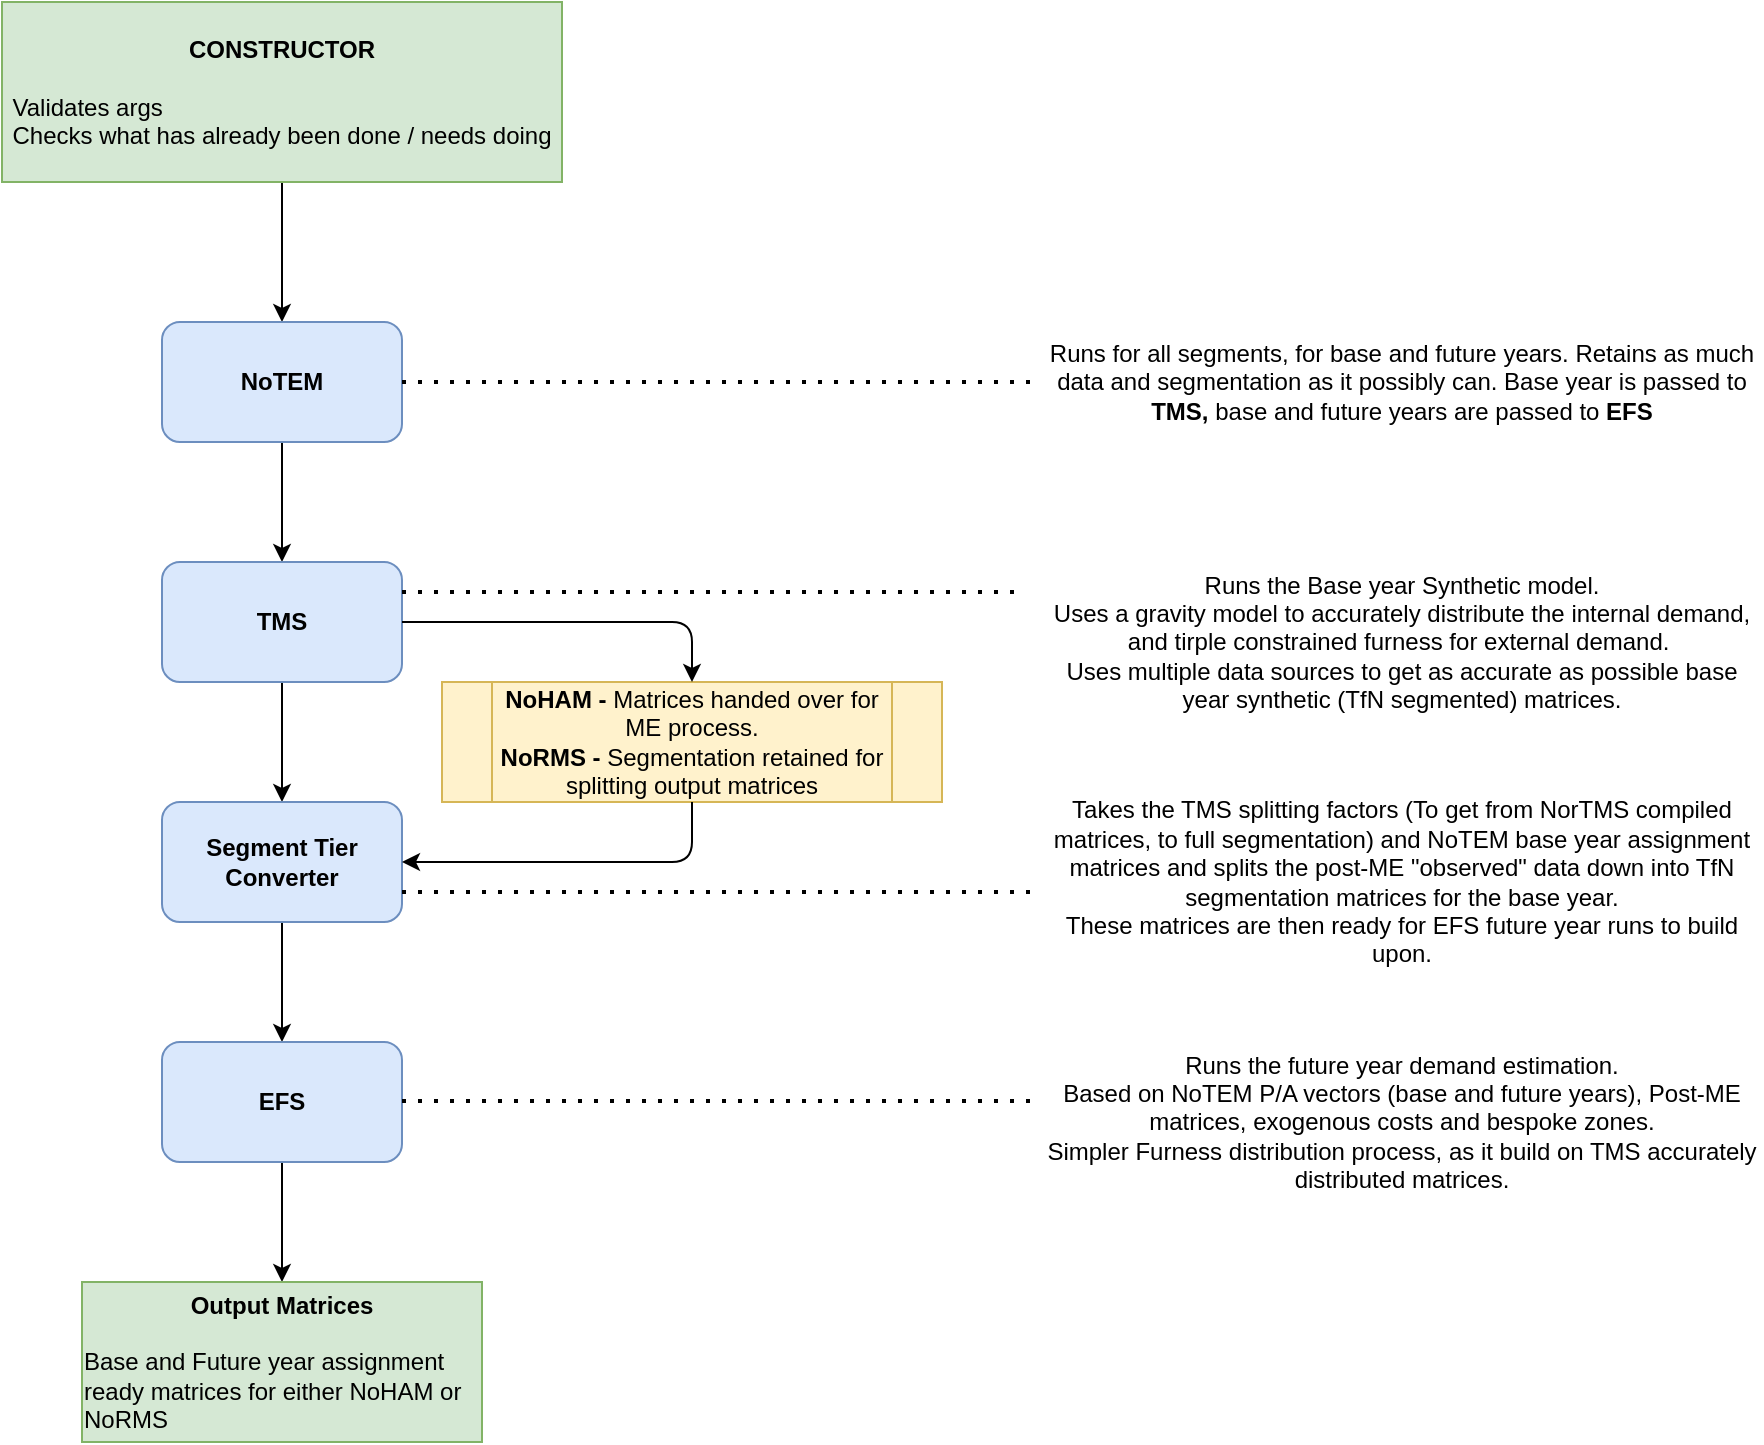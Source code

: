 <mxfile version="14.4.3" type="device" pages="2"><diagram id="a-NsanZmoLPK6SHMhP4T" name="Overview"><mxGraphModel dx="1086" dy="806" grid="1" gridSize="10" guides="1" tooltips="1" connect="1" arrows="1" fold="1" page="1" pageScale="1" pageWidth="827" pageHeight="1169" math="0" shadow="0"><root><mxCell id="0"/><mxCell id="1" parent="0"/><mxCell id="7GCOEvbRl5NTu3BBUbdU-10" value="" style="edgeStyle=orthogonalEdgeStyle;rounded=0;orthogonalLoop=1;jettySize=auto;html=1;" parent="1" source="7GCOEvbRl5NTu3BBUbdU-1" target="7GCOEvbRl5NTu3BBUbdU-2" edge="1"><mxGeometry relative="1" as="geometry"/></mxCell><mxCell id="7GCOEvbRl5NTu3BBUbdU-1" value="&lt;b&gt;CONSTRUCTOR&lt;br&gt;&lt;/b&gt;&lt;br&gt;&lt;div style=&quot;text-align: left&quot;&gt;&lt;span&gt;Validates args&lt;/span&gt;&lt;/div&gt;&lt;div style=&quot;text-align: left&quot;&gt;&lt;span&gt;Checks what has already been done / needs doing&lt;/span&gt;&lt;/div&gt;" style="rounded=0;whiteSpace=wrap;html=1;fillColor=#d5e8d4;strokeColor=#82b366;" parent="1" vertex="1"><mxGeometry x="80" y="80" width="280" height="90" as="geometry"/></mxCell><mxCell id="7GCOEvbRl5NTu3BBUbdU-11" value="" style="edgeStyle=orthogonalEdgeStyle;rounded=0;orthogonalLoop=1;jettySize=auto;html=1;" parent="1" source="7GCOEvbRl5NTu3BBUbdU-2" target="7GCOEvbRl5NTu3BBUbdU-3" edge="1"><mxGeometry relative="1" as="geometry"/></mxCell><mxCell id="7GCOEvbRl5NTu3BBUbdU-2" value="&lt;b&gt;NoTEM&lt;/b&gt;" style="rounded=1;whiteSpace=wrap;html=1;fillColor=#dae8fc;strokeColor=#6c8ebf;" parent="1" vertex="1"><mxGeometry x="160" y="240" width="120" height="60" as="geometry"/></mxCell><mxCell id="7GCOEvbRl5NTu3BBUbdU-12" value="" style="edgeStyle=orthogonalEdgeStyle;rounded=0;orthogonalLoop=1;jettySize=auto;html=1;" parent="1" source="7GCOEvbRl5NTu3BBUbdU-3" target="7GCOEvbRl5NTu3BBUbdU-4" edge="1"><mxGeometry relative="1" as="geometry"/></mxCell><mxCell id="7GCOEvbRl5NTu3BBUbdU-3" value="&lt;b&gt;TMS&lt;/b&gt;" style="rounded=1;whiteSpace=wrap;html=1;fillColor=#dae8fc;strokeColor=#6c8ebf;" parent="1" vertex="1"><mxGeometry x="160" y="360" width="120" height="60" as="geometry"/></mxCell><mxCell id="7GCOEvbRl5NTu3BBUbdU-13" value="" style="edgeStyle=orthogonalEdgeStyle;rounded=0;orthogonalLoop=1;jettySize=auto;html=1;" parent="1" source="7GCOEvbRl5NTu3BBUbdU-4" target="7GCOEvbRl5NTu3BBUbdU-5" edge="1"><mxGeometry relative="1" as="geometry"/></mxCell><mxCell id="7GCOEvbRl5NTu3BBUbdU-4" value="&lt;b&gt;Segment Tier Converter&lt;/b&gt;" style="rounded=1;whiteSpace=wrap;html=1;fillColor=#dae8fc;strokeColor=#6c8ebf;" parent="1" vertex="1"><mxGeometry x="160" y="480" width="120" height="60" as="geometry"/></mxCell><mxCell id="7GCOEvbRl5NTu3BBUbdU-14" value="" style="edgeStyle=orthogonalEdgeStyle;rounded=0;orthogonalLoop=1;jettySize=auto;html=1;" parent="1" source="7GCOEvbRl5NTu3BBUbdU-5" edge="1"><mxGeometry relative="1" as="geometry"><mxPoint x="220" y="720" as="targetPoint"/></mxGeometry></mxCell><mxCell id="7GCOEvbRl5NTu3BBUbdU-5" value="&lt;b&gt;EFS&lt;/b&gt;" style="rounded=1;whiteSpace=wrap;html=1;fillColor=#dae8fc;strokeColor=#6c8ebf;" parent="1" vertex="1"><mxGeometry x="160" y="600" width="120" height="60" as="geometry"/></mxCell><mxCell id="7GCOEvbRl5NTu3BBUbdU-7" value="" style="endArrow=none;dashed=1;html=1;dashPattern=1 3;strokeWidth=2;exitX=1;exitY=0.5;exitDx=0;exitDy=0;entryX=0;entryY=0.5;entryDx=0;entryDy=0;" parent="1" source="7GCOEvbRl5NTu3BBUbdU-2" target="7GCOEvbRl5NTu3BBUbdU-9" edge="1"><mxGeometry width="50" height="50" relative="1" as="geometry"><mxPoint x="590" y="460" as="sourcePoint"/><mxPoint x="400" y="270" as="targetPoint"/></mxGeometry></mxCell><mxCell id="7GCOEvbRl5NTu3BBUbdU-9" value="Runs for all segments, for base and future years. Retains as much data and segmentation as it possibly can. Base year is passed to &lt;b&gt;TMS, &lt;/b&gt;base and future years are passed to&lt;b&gt; EFS&lt;/b&gt;" style="text;html=1;strokeColor=none;fillColor=none;align=center;verticalAlign=middle;whiteSpace=wrap;rounded=0;" parent="1" vertex="1"><mxGeometry x="600" y="230" width="360" height="80" as="geometry"/></mxCell><mxCell id="7GCOEvbRl5NTu3BBUbdU-15" value="&lt;b&gt;Output Matrices&lt;/b&gt;&lt;br&gt;&lt;br&gt;&lt;div style=&quot;text-align: left&quot;&gt;Base and Future year assignment ready matrices for either NoHAM or NoRMS&lt;/div&gt;" style="rounded=0;whiteSpace=wrap;html=1;fillColor=#d5e8d4;strokeColor=#82b366;" parent="1" vertex="1"><mxGeometry x="120" y="720" width="200" height="80" as="geometry"/></mxCell><mxCell id="7GCOEvbRl5NTu3BBUbdU-17" value="&lt;b&gt;NoHAM - &lt;/b&gt;Matrices handed over for ME process.&lt;br&gt;&lt;b&gt;NoRMS - &lt;/b&gt;Segmentation retained for splitting output matrices" style="shape=process;whiteSpace=wrap;html=1;backgroundOutline=1;fillColor=#fff2cc;strokeColor=#d6b656;" parent="1" vertex="1"><mxGeometry x="300" y="420" width="250" height="60" as="geometry"/></mxCell><mxCell id="7GCOEvbRl5NTu3BBUbdU-18" value="" style="endArrow=classic;html=1;exitX=1;exitY=0.5;exitDx=0;exitDy=0;entryX=0.5;entryY=0;entryDx=0;entryDy=0;" parent="1" source="7GCOEvbRl5NTu3BBUbdU-3" target="7GCOEvbRl5NTu3BBUbdU-17" edge="1"><mxGeometry width="50" height="50" relative="1" as="geometry"><mxPoint x="590" y="510" as="sourcePoint"/><mxPoint x="640" y="460" as="targetPoint"/><Array as="points"><mxPoint x="425" y="390"/></Array></mxGeometry></mxCell><mxCell id="7GCOEvbRl5NTu3BBUbdU-19" value="" style="endArrow=classic;html=1;exitX=0.5;exitY=1;exitDx=0;exitDy=0;entryX=1;entryY=0.5;entryDx=0;entryDy=0;" parent="1" source="7GCOEvbRl5NTu3BBUbdU-17" target="7GCOEvbRl5NTu3BBUbdU-4" edge="1"><mxGeometry width="50" height="50" relative="1" as="geometry"><mxPoint x="290" y="400" as="sourcePoint"/><mxPoint x="435" y="430" as="targetPoint"/><Array as="points"><mxPoint x="425" y="510"/></Array></mxGeometry></mxCell><mxCell id="7GCOEvbRl5NTu3BBUbdU-20" value="" style="endArrow=none;dashed=1;html=1;dashPattern=1 3;strokeWidth=2;exitX=1;exitY=0.25;exitDx=0;exitDy=0;" parent="1" source="7GCOEvbRl5NTu3BBUbdU-3" edge="1"><mxGeometry width="50" height="50" relative="1" as="geometry"><mxPoint x="290" y="280" as="sourcePoint"/><mxPoint x="590" y="375" as="targetPoint"/></mxGeometry></mxCell><mxCell id="7GCOEvbRl5NTu3BBUbdU-21" value="Runs the Base year Synthetic model.&lt;br&gt;Uses a gravity model to accurately distribute the internal demand, and tirple constrained furness for external demand.&amp;nbsp;&lt;br&gt;Uses multiple data sources to get as accurate as possible base year synthetic (TfN segmented) matrices." style="text;html=1;strokeColor=none;fillColor=none;align=center;verticalAlign=middle;whiteSpace=wrap;rounded=0;" parent="1" vertex="1"><mxGeometry x="600" y="360" width="360" height="80" as="geometry"/></mxCell><mxCell id="7GCOEvbRl5NTu3BBUbdU-22" value="" style="endArrow=none;dashed=1;html=1;dashPattern=1 3;strokeWidth=2;exitX=1;exitY=0.75;exitDx=0;exitDy=0;" parent="1" source="7GCOEvbRl5NTu3BBUbdU-4" edge="1"><mxGeometry width="50" height="50" relative="1" as="geometry"><mxPoint x="300" y="530" as="sourcePoint"/><mxPoint x="600" y="525" as="targetPoint"/></mxGeometry></mxCell><mxCell id="7GCOEvbRl5NTu3BBUbdU-23" value="Takes the TMS splitting factors (To get from NorTMS compiled matrices, to full segmentation) and NoTEM base year assignment matrices and splits the post-ME &quot;observed&quot; data down into TfN segmentation matrices for the base year.&lt;br&gt;These matrices are then ready for EFS future year runs to build upon." style="text;html=1;strokeColor=none;fillColor=none;align=center;verticalAlign=middle;whiteSpace=wrap;rounded=0;" parent="1" vertex="1"><mxGeometry x="600" y="480" width="360" height="80" as="geometry"/></mxCell><mxCell id="7GCOEvbRl5NTu3BBUbdU-24" value="" style="endArrow=none;dashed=1;html=1;dashPattern=1 3;strokeWidth=2;exitX=1;exitY=0.75;exitDx=0;exitDy=0;" parent="1" edge="1"><mxGeometry width="50" height="50" relative="1" as="geometry"><mxPoint x="280" y="629.5" as="sourcePoint"/><mxPoint x="600" y="629.5" as="targetPoint"/></mxGeometry></mxCell><mxCell id="7GCOEvbRl5NTu3BBUbdU-25" value="Runs the future year demand estimation.&lt;br&gt;Based on NoTEM P/A vectors (base and future years), Post-ME matrices, exogenous costs and bespoke zones.&lt;br&gt;Simpler Furness distribution process, as it build on TMS accurately distributed matrices." style="text;html=1;strokeColor=none;fillColor=none;align=center;verticalAlign=middle;whiteSpace=wrap;rounded=0;" parent="1" vertex="1"><mxGeometry x="600" y="600" width="360" height="80" as="geometry"/></mxCell></root></mxGraphModel></diagram><diagram id="lGIonisHocn7U0YI76CX" name="Init Args"><mxGraphModel dx="1278" dy="948" grid="1" gridSize="10" guides="1" tooltips="1" connect="1" arrows="1" fold="1" page="1" pageScale="1" pageWidth="827" pageHeight="1169" math="0" shadow="0"><root><mxCell id="TTSB9HWXo-I9CuUOhcs3-0"/><mxCell id="TTSB9HWXo-I9CuUOhcs3-1" parent="TTSB9HWXo-I9CuUOhcs3-0"/><mxCell id="85OgM9pb4pEA6YXEDWJv-7" value="base_year" style="text;strokeColor=#666666;fillColor=#f5f5f5;align=left;verticalAlign=top;spacingLeft=4;spacingRight=4;overflow=hidden;rotatable=0;points=[[0,0.5],[1,0.5]];portConstraint=eastwest;fontColor=#333333;" parent="TTSB9HWXo-I9CuUOhcs3-1" vertex="1"><mxGeometry x="560" y="40" width="210" height="26" as="geometry"/></mxCell><mxCell id="85OgM9pb4pEA6YXEDWJv-12" value="base_year" style="text;strokeColor=#666666;fillColor=#f5f5f5;align=left;verticalAlign=top;spacingLeft=4;spacingRight=4;overflow=hidden;rotatable=0;points=[[0,0.5],[1,0.5]];portConstraint=eastwest;fontColor=#333333;" parent="TTSB9HWXo-I9CuUOhcs3-1" vertex="1"><mxGeometry x="570" y="50" width="210" height="26" as="geometry"/></mxCell><mxCell id="85OgM9pb4pEA6YXEDWJv-13" value="base_year" style="text;strokeColor=#666666;fillColor=#f5f5f5;align=left;verticalAlign=top;spacingLeft=4;spacingRight=4;overflow=hidden;rotatable=0;points=[[0,0.5],[1,0.5]];portConstraint=eastwest;fontColor=#333333;" parent="TTSB9HWXo-I9CuUOhcs3-1" vertex="1"><mxGeometry x="580" y="60" width="210" height="26" as="geometry"/></mxCell><mxCell id="85OgM9pb4pEA6YXEDWJv-16" value="Should be optional. Either set them all. or set None!" style="rounded=0;whiteSpace=wrap;html=1;fillColor=#f8cecc;strokeColor=#b85450;" parent="TTSB9HWXo-I9CuUOhcs3-1" vertex="1"><mxGeometry x="40" y="200" width="120" height="60" as="geometry"/></mxCell><mxCell id="85OgM9pb4pEA6YXEDWJv-17" value="" style="endArrow=classic;html=1;exitX=1;exitY=0.5;exitDx=0;exitDy=0;entryX=0;entryY=0.5;entryDx=0;entryDy=0;" parent="TTSB9HWXo-I9CuUOhcs3-1" source="85OgM9pb4pEA6YXEDWJv-16" target="85OgM9pb4pEA6YXEDWJv-4" edge="1"><mxGeometry width="50" height="50" relative="1" as="geometry"><mxPoint x="390" y="240" as="sourcePoint"/><mxPoint x="190" y="210" as="targetPoint"/></mxGeometry></mxCell><mxCell id="85OgM9pb4pEA6YXEDWJv-18" value="" style="endArrow=classic;html=1;exitX=1;exitY=0.5;exitDx=0;exitDy=0;entryX=0;entryY=0.5;entryDx=0;entryDy=0;" parent="TTSB9HWXo-I9CuUOhcs3-1" source="85OgM9pb4pEA6YXEDWJv-16" target="85OgM9pb4pEA6YXEDWJv-2" edge="1"><mxGeometry width="50" height="50" relative="1" as="geometry"><mxPoint x="170" y="240" as="sourcePoint"/><mxPoint x="190" y="280" as="targetPoint"/></mxGeometry></mxCell><mxCell id="85OgM9pb4pEA6YXEDWJv-19" value="Although we pick a model name here, NoTEM always runs for all models. This is for TMS/EFS" style="rounded=0;whiteSpace=wrap;html=1;fillColor=#f8cecc;strokeColor=#b85450;" parent="TTSB9HWXo-I9CuUOhcs3-1" vertex="1"><mxGeometry x="40" y="80" width="120" height="90" as="geometry"/></mxCell><mxCell id="85OgM9pb4pEA6YXEDWJv-20" value="" style="endArrow=classic;html=1;exitX=1;exitY=0.5;exitDx=0;exitDy=0;entryX=0;entryY=0.5;entryDx=0;entryDy=0;" parent="TTSB9HWXo-I9CuUOhcs3-1" source="85OgM9pb4pEA6YXEDWJv-19" target="85OgM9pb4pEA6YXEDWJv-8" edge="1"><mxGeometry width="50" height="50" relative="1" as="geometry"><mxPoint x="390" y="210" as="sourcePoint"/><mxPoint x="440" y="160" as="targetPoint"/></mxGeometry></mxCell><mxCell id="DFKhSslaFzf5WrbyNpEv-11" value="NorMITs Demand" style="swimlane;fontStyle=1;align=center;verticalAlign=top;childLayout=stackLayout;horizontal=1;startSize=26;horizontalStack=0;resizeParent=1;resizeParentMax=0;resizeLast=0;collapsible=1;marginBottom=0;fillColor=#e1d5e7;strokeColor=#9673a6;" parent="TTSB9HWXo-I9CuUOhcs3-1" vertex="1"><mxGeometry x="240" y="80" width="200" height="372" as="geometry"/></mxCell><mxCell id="DFKhSslaFzf5WrbyNpEv-12" value="Init Args" style="text;strokeColor=#d79b00;fillColor=#ffe6cc;align=left;verticalAlign=top;spacingLeft=4;spacingRight=4;overflow=hidden;rotatable=0;points=[[0,0.5],[1,0.5]];portConstraint=eastwest;fontStyle=1" parent="DFKhSslaFzf5WrbyNpEv-11" vertex="1"><mxGeometry y="26" width="200" height="26" as="geometry"/></mxCell><mxCell id="85OgM9pb4pEA6YXEDWJv-11" value="iteration" style="text;strokeColor=#666666;fillColor=#f5f5f5;align=left;verticalAlign=top;spacingLeft=4;spacingRight=4;overflow=hidden;rotatable=0;points=[[0,0.5],[1,0.5]];portConstraint=eastwest;fontColor=#333333;" parent="DFKhSslaFzf5WrbyNpEv-11" vertex="1"><mxGeometry y="52" width="200" height="26" as="geometry"/></mxCell><mxCell id="85OgM9pb4pEA6YXEDWJv-10" value="scenario_name" style="text;strokeColor=#6c8ebf;fillColor=#dae8fc;align=left;verticalAlign=top;spacingLeft=4;spacingRight=4;overflow=hidden;rotatable=0;points=[[0,0.5],[1,0.5]];portConstraint=eastwest;" parent="DFKhSslaFzf5WrbyNpEv-11" vertex="1"><mxGeometry y="78" width="200" height="26" as="geometry"/></mxCell><mxCell id="85OgM9pb4pEA6YXEDWJv-8" value="model_name" style="text;strokeColor=#666666;fillColor=#f5f5f5;align=left;verticalAlign=top;spacingLeft=4;spacingRight=4;overflow=hidden;rotatable=0;points=[[0,0.5],[1,0.5]];portConstraint=eastwest;fontColor=#333333;" parent="DFKhSslaFzf5WrbyNpEv-11" vertex="1"><mxGeometry y="104" width="200" height="26" as="geometry"/></mxCell><mxCell id="85OgM9pb4pEA6YXEDWJv-3" value="base_year" style="text;strokeColor=#6c8ebf;fillColor=#dae8fc;align=left;verticalAlign=top;spacingLeft=4;spacingRight=4;overflow=hidden;rotatable=0;points=[[0,0.5],[1,0.5]];portConstraint=eastwest;" parent="DFKhSslaFzf5WrbyNpEv-11" vertex="1"><mxGeometry y="130" width="200" height="26" as="geometry"/></mxCell><mxCell id="85OgM9pb4pEA6YXEDWJv-4" value="future_year" style="text;strokeColor=#666666;fillColor=#f5f5f5;align=left;verticalAlign=top;spacingLeft=4;spacingRight=4;overflow=hidden;rotatable=0;points=[[0,0.5],[1,0.5]];portConstraint=eastwest;fontColor=#333333;" parent="DFKhSslaFzf5WrbyNpEv-11" vertex="1"><mxGeometry y="156" width="200" height="26" as="geometry"/></mxCell><mxCell id="85OgM9pb4pEA6YXEDWJv-1" value="base_year_land_use_iter" style="text;strokeColor=#6c8ebf;fillColor=#dae8fc;align=left;verticalAlign=top;spacingLeft=4;spacingRight=4;overflow=hidden;rotatable=0;points=[[0,0.5],[1,0.5]];portConstraint=eastwest;" parent="DFKhSslaFzf5WrbyNpEv-11" vertex="1"><mxGeometry y="182" width="200" height="26" as="geometry"/></mxCell><mxCell id="85OgM9pb4pEA6YXEDWJv-2" value="future_year_land_use_iter" style="text;strokeColor=#666666;fillColor=#f5f5f5;align=left;verticalAlign=top;spacingLeft=4;spacingRight=4;overflow=hidden;rotatable=0;points=[[0,0.5],[1,0.5]];portConstraint=eastwest;fontColor=#333333;" parent="DFKhSslaFzf5WrbyNpEv-11" vertex="1"><mxGeometry y="208" width="200" height="26" as="geometry"/></mxCell><mxCell id="85OgM9pb4pEA6YXEDWJv-9" value="land_use_home" style="text;strokeColor=#6c8ebf;fillColor=#dae8fc;align=left;verticalAlign=top;spacingLeft=4;spacingRight=4;overflow=hidden;rotatable=0;points=[[0,0.5],[1,0.5]];portConstraint=eastwest;" parent="DFKhSslaFzf5WrbyNpEv-11" vertex="1"><mxGeometry y="234" width="200" height="26" as="geometry"/></mxCell><mxCell id="85OgM9pb4pEA6YXEDWJv-5" value="import_home" style="text;strokeColor=#666666;fillColor=#f5f5f5;align=left;verticalAlign=top;spacingLeft=4;spacingRight=4;overflow=hidden;rotatable=0;points=[[0,0.5],[1,0.5]];portConstraint=eastwest;fontColor=#333333;" parent="DFKhSslaFzf5WrbyNpEv-11" vertex="1"><mxGeometry y="260" width="200" height="26" as="geometry"/></mxCell><mxCell id="85OgM9pb4pEA6YXEDWJv-6" value="export_home" style="text;strokeColor=#6c8ebf;fillColor=#dae8fc;align=left;verticalAlign=top;spacingLeft=4;spacingRight=4;overflow=hidden;rotatable=0;points=[[0,0.5],[1,0.5]];portConstraint=eastwest;" parent="DFKhSslaFzf5WrbyNpEv-11" vertex="1"><mxGeometry y="286" width="200" height="26" as="geometry"/></mxCell><mxCell id="DFKhSslaFzf5WrbyNpEv-13" value="" style="line;strokeWidth=1;fillColor=none;align=left;verticalAlign=middle;spacingTop=-1;spacingLeft=3;spacingRight=3;rotatable=0;labelPosition=right;points=[];portConstraint=eastwest;" parent="DFKhSslaFzf5WrbyNpEv-11" vertex="1"><mxGeometry y="312" width="200" height="8" as="geometry"/></mxCell><mxCell id="DFKhSslaFzf5WrbyNpEv-14" value="Object Calculated Attributes" style="text;strokeColor=#d79b00;fillColor=#ffe6cc;align=left;verticalAlign=top;spacingLeft=4;spacingRight=4;overflow=hidden;rotatable=0;points=[[0,0.5],[1,0.5]];portConstraint=eastwest;fontStyle=1" parent="DFKhSslaFzf5WrbyNpEv-11" vertex="1"><mxGeometry y="320" width="200" height="26" as="geometry"/></mxCell><mxCell id="85OgM9pb4pEA6YXEDWJv-15" value="Output Locations" style="text;strokeColor=#666666;fillColor=#f5f5f5;align=left;verticalAlign=top;spacingLeft=4;spacingRight=4;overflow=hidden;rotatable=0;points=[[0,0.5],[1,0.5]];portConstraint=eastwest;fontColor=#333333;" parent="DFKhSslaFzf5WrbyNpEv-11" vertex="1"><mxGeometry y="346" width="200" height="26" as="geometry"/></mxCell><mxCell id="DFKhSslaFzf5WrbyNpEv-15" value="NoTEM" style="swimlane;fontStyle=1;align=center;verticalAlign=top;childLayout=stackLayout;horizontal=1;startSize=26;horizontalStack=0;resizeParent=1;resizeParentMax=0;resizeLast=0;collapsible=1;marginBottom=0;fillColor=#e1d5e7;strokeColor=#9673a6;" parent="TTSB9HWXo-I9CuUOhcs3-1" vertex="1"><mxGeometry x="520" y="200" width="200" height="424" as="geometry"/></mxCell><mxCell id="DFKhSslaFzf5WrbyNpEv-16" value="Init Args" style="text;strokeColor=#d79b00;fillColor=#ffe6cc;align=left;verticalAlign=top;spacingLeft=4;spacingRight=4;overflow=hidden;rotatable=0;points=[[0,0.5],[1,0.5]];portConstraint=eastwest;fontStyle=1" parent="DFKhSslaFzf5WrbyNpEv-15" vertex="1"><mxGeometry y="26" width="200" height="26" as="geometry"/></mxCell><mxCell id="DFKhSslaFzf5WrbyNpEv-17" value="iteration" style="text;strokeColor=#666666;fillColor=#f5f5f5;align=left;verticalAlign=top;spacingLeft=4;spacingRight=4;overflow=hidden;rotatable=0;points=[[0,0.5],[1,0.5]];portConstraint=eastwest;fontColor=#333333;" parent="DFKhSslaFzf5WrbyNpEv-15" vertex="1"><mxGeometry y="52" width="200" height="26" as="geometry"/></mxCell><mxCell id="DFKhSslaFzf5WrbyNpEv-18" value="scenario_name" style="text;strokeColor=#6c8ebf;fillColor=#dae8fc;align=left;verticalAlign=top;spacingLeft=4;spacingRight=4;overflow=hidden;rotatable=0;points=[[0,0.5],[1,0.5]];portConstraint=eastwest;" parent="DFKhSslaFzf5WrbyNpEv-15" vertex="1"><mxGeometry y="78" width="200" height="26" as="geometry"/></mxCell><mxCell id="DFKhSslaFzf5WrbyNpEv-20" value="base_year" style="text;strokeColor=#666666;fillColor=#f5f5f5;align=left;verticalAlign=top;spacingLeft=4;spacingRight=4;overflow=hidden;rotatable=0;points=[[0,0.5],[1,0.5]];portConstraint=eastwest;fontColor=#333333;" parent="DFKhSslaFzf5WrbyNpEv-15" vertex="1"><mxGeometry y="104" width="200" height="26" as="geometry"/></mxCell><mxCell id="DFKhSslaFzf5WrbyNpEv-21" value="future_year" style="text;strokeColor=#6c8ebf;fillColor=#dae8fc;align=left;verticalAlign=top;spacingLeft=4;spacingRight=4;overflow=hidden;rotatable=0;points=[[0,0.5],[1,0.5]];portConstraint=eastwest;" parent="DFKhSslaFzf5WrbyNpEv-15" vertex="1"><mxGeometry y="130" width="200" height="26" as="geometry"/></mxCell><mxCell id="DFKhSslaFzf5WrbyNpEv-22" value="base_year_land_use_iter" style="text;strokeColor=#666666;fillColor=#f5f5f5;align=left;verticalAlign=top;spacingLeft=4;spacingRight=4;overflow=hidden;rotatable=0;points=[[0,0.5],[1,0.5]];portConstraint=eastwest;fontColor=#333333;" parent="DFKhSslaFzf5WrbyNpEv-15" vertex="1"><mxGeometry y="156" width="200" height="26" as="geometry"/></mxCell><mxCell id="DFKhSslaFzf5WrbyNpEv-23" value="future_year_land_use_iter" style="text;strokeColor=#6c8ebf;fillColor=#dae8fc;align=left;verticalAlign=top;spacingLeft=4;spacingRight=4;overflow=hidden;rotatable=0;points=[[0,0.5],[1,0.5]];portConstraint=eastwest;" parent="DFKhSslaFzf5WrbyNpEv-15" vertex="1"><mxGeometry y="182" width="200" height="26" as="geometry"/></mxCell><mxCell id="DFKhSslaFzf5WrbyNpEv-24" value="land_use_home" style="text;strokeColor=#666666;fillColor=#f5f5f5;align=left;verticalAlign=top;spacingLeft=4;spacingRight=4;overflow=hidden;rotatable=0;points=[[0,0.5],[1,0.5]];portConstraint=eastwest;fontColor=#333333;" parent="DFKhSslaFzf5WrbyNpEv-15" vertex="1"><mxGeometry y="208" width="200" height="26" as="geometry"/></mxCell><mxCell id="DFKhSslaFzf5WrbyNpEv-25" value="import_home" style="text;strokeColor=#6c8ebf;fillColor=#dae8fc;align=left;verticalAlign=top;spacingLeft=4;spacingRight=4;overflow=hidden;rotatable=0;points=[[0,0.5],[1,0.5]];portConstraint=eastwest;" parent="DFKhSslaFzf5WrbyNpEv-15" vertex="1"><mxGeometry y="234" width="200" height="26" as="geometry"/></mxCell><mxCell id="DFKhSslaFzf5WrbyNpEv-26" value="export_home" style="text;strokeColor=#666666;fillColor=#f5f5f5;align=left;verticalAlign=top;spacingLeft=4;spacingRight=4;overflow=hidden;rotatable=0;points=[[0,0.5],[1,0.5]];portConstraint=eastwest;fontColor=#333333;" parent="DFKhSslaFzf5WrbyNpEv-15" vertex="1"><mxGeometry y="260" width="200" height="26" as="geometry"/></mxCell><mxCell id="DFKhSslaFzf5WrbyNpEv-27" value="" style="line;strokeWidth=1;fillColor=none;align=left;verticalAlign=middle;spacingTop=-1;spacingLeft=3;spacingRight=3;rotatable=0;labelPosition=right;points=[];portConstraint=eastwest;" parent="DFKhSslaFzf5WrbyNpEv-15" vertex="1"><mxGeometry y="286" width="200" height="8" as="geometry"/></mxCell><mxCell id="DFKhSslaFzf5WrbyNpEv-28" value="Object Calculated Attributes" style="text;strokeColor=#d79b00;fillColor=#ffe6cc;align=left;verticalAlign=top;spacingLeft=4;spacingRight=4;overflow=hidden;rotatable=0;points=[[0,0.5],[1,0.5]];portConstraint=eastwest;fontStyle=1" parent="DFKhSslaFzf5WrbyNpEv-15" vertex="1"><mxGeometry y="294" width="200" height="26" as="geometry"/></mxCell><mxCell id="DFKhSslaFzf5WrbyNpEv-29" value="base_year_productions" style="text;strokeColor=#666666;fillColor=#f5f5f5;align=left;verticalAlign=top;spacingLeft=4;spacingRight=4;overflow=hidden;rotatable=0;points=[[0,0.5],[1,0.5]];portConstraint=eastwest;fontColor=#333333;" parent="DFKhSslaFzf5WrbyNpEv-15" vertex="1"><mxGeometry y="320" width="200" height="26" as="geometry"/></mxCell><mxCell id="85OgM9pb4pEA6YXEDWJv-14" value="base_year_attractions" style="text;strokeColor=#666666;fillColor=#f5f5f5;align=left;verticalAlign=top;spacingLeft=4;spacingRight=4;overflow=hidden;rotatable=0;points=[[0,0.5],[1,0.5]];portConstraint=eastwest;fontColor=#333333;" parent="DFKhSslaFzf5WrbyNpEv-15" vertex="1"><mxGeometry y="346" width="200" height="26" as="geometry"/></mxCell><mxCell id="DFKhSslaFzf5WrbyNpEv-30" value="future_year_productions" style="text;strokeColor=#666666;fillColor=#f5f5f5;align=left;verticalAlign=top;spacingLeft=4;spacingRight=4;overflow=hidden;rotatable=0;points=[[0,0.5],[1,0.5]];portConstraint=eastwest;fontColor=#333333;" parent="DFKhSslaFzf5WrbyNpEv-15" vertex="1"><mxGeometry y="372" width="200" height="26" as="geometry"/></mxCell><mxCell id="DFKhSslaFzf5WrbyNpEv-31" value="future_year_attractions" style="text;strokeColor=#666666;fillColor=#f5f5f5;align=left;verticalAlign=top;spacingLeft=4;spacingRight=4;overflow=hidden;rotatable=0;points=[[0,0.5],[1,0.5]];portConstraint=eastwest;fontColor=#333333;" parent="DFKhSslaFzf5WrbyNpEv-15" vertex="1"><mxGeometry y="398" width="200" height="26" as="geometry"/></mxCell><mxCell id="DFKhSslaFzf5WrbyNpEv-32" value="STC" style="swimlane;fontStyle=1;align=center;verticalAlign=top;childLayout=stackLayout;horizontal=1;startSize=26;horizontalStack=0;resizeParent=1;resizeParentMax=0;resizeLast=0;collapsible=1;marginBottom=0;fillColor=#e1d5e7;strokeColor=#9673a6;" parent="TTSB9HWXo-I9CuUOhcs3-1" vertex="1"><mxGeometry x="1080" y="440" width="200" height="216" as="geometry"/></mxCell><mxCell id="DFKhSslaFzf5WrbyNpEv-33" value="Init Args" style="text;strokeColor=#d79b00;fillColor=#ffe6cc;align=left;verticalAlign=top;spacingLeft=4;spacingRight=4;overflow=hidden;rotatable=0;points=[[0,0.5],[1,0.5]];portConstraint=eastwest;fontStyle=1" parent="DFKhSslaFzf5WrbyNpEv-32" vertex="1"><mxGeometry y="26" width="200" height="26" as="geometry"/></mxCell><mxCell id="DFKhSslaFzf5WrbyNpEv-34" value="iteration" style="text;strokeColor=#666666;fillColor=#f5f5f5;align=left;verticalAlign=top;spacingLeft=4;spacingRight=4;overflow=hidden;rotatable=0;points=[[0,0.5],[1,0.5]];portConstraint=eastwest;fontColor=#333333;" parent="DFKhSslaFzf5WrbyNpEv-32" vertex="1"><mxGeometry y="52" width="200" height="26" as="geometry"/></mxCell><mxCell id="DFKhSslaFzf5WrbyNpEv-36" value="base_year" style="text;strokeColor=#6c8ebf;fillColor=#dae8fc;align=left;verticalAlign=top;spacingLeft=4;spacingRight=4;overflow=hidden;rotatable=0;points=[[0,0.5],[1,0.5]];portConstraint=eastwest;" parent="DFKhSslaFzf5WrbyNpEv-32" vertex="1"><mxGeometry y="78" width="200" height="26" as="geometry"/></mxCell><mxCell id="DFKhSslaFzf5WrbyNpEv-41" value="import_home" style="text;strokeColor=#666666;fillColor=#f5f5f5;align=left;verticalAlign=top;spacingLeft=4;spacingRight=4;overflow=hidden;rotatable=0;points=[[0,0.5],[1,0.5]];portConstraint=eastwest;fontColor=#333333;" parent="DFKhSslaFzf5WrbyNpEv-32" vertex="1"><mxGeometry y="104" width="200" height="26" as="geometry"/></mxCell><mxCell id="DFKhSslaFzf5WrbyNpEv-42" value="export_home" style="text;strokeColor=#6c8ebf;fillColor=#dae8fc;align=left;verticalAlign=top;spacingLeft=4;spacingRight=4;overflow=hidden;rotatable=0;points=[[0,0.5],[1,0.5]];portConstraint=eastwest;" parent="DFKhSslaFzf5WrbyNpEv-32" vertex="1"><mxGeometry y="130" width="200" height="26" as="geometry"/></mxCell><mxCell id="DFKhSslaFzf5WrbyNpEv-49" value="post_me_splitting_factors" style="text;strokeColor=#666666;fillColor=#f5f5f5;align=left;verticalAlign=top;spacingLeft=4;spacingRight=4;overflow=hidden;rotatable=0;points=[[0,0.5],[1,0.5]];portConstraint=eastwest;fontColor=#333333;" parent="DFKhSslaFzf5WrbyNpEv-32" vertex="1"><mxGeometry y="156" width="200" height="26" as="geometry"/></mxCell><mxCell id="DFKhSslaFzf5WrbyNpEv-43" value="" style="line;strokeWidth=1;fillColor=none;align=left;verticalAlign=middle;spacingTop=-1;spacingLeft=3;spacingRight=3;rotatable=0;labelPosition=right;points=[];portConstraint=eastwest;" parent="DFKhSslaFzf5WrbyNpEv-32" vertex="1"><mxGeometry y="182" width="200" height="8" as="geometry"/></mxCell><mxCell id="DFKhSslaFzf5WrbyNpEv-44" value="Object Calculated Attributes" style="text;strokeColor=#d79b00;fillColor=#ffe6cc;align=left;verticalAlign=top;spacingLeft=4;spacingRight=4;overflow=hidden;rotatable=0;points=[[0,0.5],[1,0.5]];portConstraint=eastwest;fontStyle=1" parent="DFKhSslaFzf5WrbyNpEv-32" vertex="1"><mxGeometry y="190" width="200" height="26" as="geometry"/></mxCell><mxCell id="DFKhSslaFzf5WrbyNpEv-50" value="TMS" style="swimlane;fontStyle=1;align=center;verticalAlign=top;childLayout=stackLayout;horizontal=1;startSize=26;horizontalStack=0;resizeParent=1;resizeParentMax=0;resizeLast=0;collapsible=1;marginBottom=0;fillColor=#e1d5e7;strokeColor=#9673a6;" parent="TTSB9HWXo-I9CuUOhcs3-1" vertex="1"><mxGeometry x="800" y="320" width="200" height="216" as="geometry"/></mxCell><mxCell id="DFKhSslaFzf5WrbyNpEv-51" value="Init Args" style="text;strokeColor=#d79b00;fillColor=#ffe6cc;align=left;verticalAlign=top;spacingLeft=4;spacingRight=4;overflow=hidden;rotatable=0;points=[[0,0.5],[1,0.5]];portConstraint=eastwest;fontStyle=1" parent="DFKhSslaFzf5WrbyNpEv-50" vertex="1"><mxGeometry y="26" width="200" height="26" as="geometry"/></mxCell><mxCell id="DFKhSslaFzf5WrbyNpEv-52" value="iteration" style="text;strokeColor=#666666;fillColor=#f5f5f5;align=left;verticalAlign=top;spacingLeft=4;spacingRight=4;overflow=hidden;rotatable=0;points=[[0,0.5],[1,0.5]];portConstraint=eastwest;fontColor=#333333;" parent="DFKhSslaFzf5WrbyNpEv-50" vertex="1"><mxGeometry y="52" width="200" height="26" as="geometry"/></mxCell><mxCell id="DFKhSslaFzf5WrbyNpEv-53" value="base_year" style="text;strokeColor=#6c8ebf;fillColor=#dae8fc;align=left;verticalAlign=top;spacingLeft=4;spacingRight=4;overflow=hidden;rotatable=0;points=[[0,0.5],[1,0.5]];portConstraint=eastwest;" parent="DFKhSslaFzf5WrbyNpEv-50" vertex="1"><mxGeometry y="78" width="200" height="26" as="geometry"/></mxCell><mxCell id="DFKhSslaFzf5WrbyNpEv-54" value="import_home" style="text;strokeColor=#666666;fillColor=#f5f5f5;align=left;verticalAlign=top;spacingLeft=4;spacingRight=4;overflow=hidden;rotatable=0;points=[[0,0.5],[1,0.5]];portConstraint=eastwest;fontColor=#333333;" parent="DFKhSslaFzf5WrbyNpEv-50" vertex="1"><mxGeometry y="104" width="200" height="26" as="geometry"/></mxCell><mxCell id="DFKhSslaFzf5WrbyNpEv-55" value="export_home" style="text;strokeColor=#6c8ebf;fillColor=#dae8fc;align=left;verticalAlign=top;spacingLeft=4;spacingRight=4;overflow=hidden;rotatable=0;points=[[0,0.5],[1,0.5]];portConstraint=eastwest;" parent="DFKhSslaFzf5WrbyNpEv-50" vertex="1"><mxGeometry y="130" width="200" height="26" as="geometry"/></mxCell><mxCell id="DFKhSslaFzf5WrbyNpEv-56" value="" style="line;strokeWidth=1;fillColor=none;align=left;verticalAlign=middle;spacingTop=-1;spacingLeft=3;spacingRight=3;rotatable=0;labelPosition=right;points=[];portConstraint=eastwest;" parent="DFKhSslaFzf5WrbyNpEv-50" vertex="1"><mxGeometry y="156" width="200" height="8" as="geometry"/></mxCell><mxCell id="DFKhSslaFzf5WrbyNpEv-57" value="Object Calculated Attributes" style="text;strokeColor=#d79b00;fillColor=#ffe6cc;align=left;verticalAlign=top;spacingLeft=4;spacingRight=4;overflow=hidden;rotatable=0;points=[[0,0.5],[1,0.5]];portConstraint=eastwest;fontStyle=1" parent="DFKhSslaFzf5WrbyNpEv-50" vertex="1"><mxGeometry y="164" width="200" height="26" as="geometry"/></mxCell><mxCell id="DFKhSslaFzf5WrbyNpEv-58" value="post_me_splitting_factors" style="text;strokeColor=#666666;fillColor=#f5f5f5;align=left;verticalAlign=top;spacingLeft=4;spacingRight=4;overflow=hidden;rotatable=0;points=[[0,0.5],[1,0.5]];portConstraint=eastwest;fontColor=#333333;" parent="DFKhSslaFzf5WrbyNpEv-50" vertex="1"><mxGeometry y="190" width="200" height="26" as="geometry"/></mxCell><mxCell id="DFKhSslaFzf5WrbyNpEv-63" value="&lt;h1&gt;Heading&lt;/h1&gt;&lt;p&gt;Lorem ipsum dolor sit amet, consectetur adipisicing elit, sed do eiusmod tempor incididunt ut labore et dolore magna aliqua.&lt;/p&gt;" style="text;html=1;strokeColor=none;fillColor=none;spacing=5;spacingTop=-20;whiteSpace=wrap;overflow=hidden;rounded=0;" parent="TTSB9HWXo-I9CuUOhcs3-1" vertex="1"><mxGeometry x="880" y="40" width="190" height="120" as="geometry"/></mxCell><mxCell id="DFKhSslaFzf5WrbyNpEv-64" value="EFS" style="swimlane;fontStyle=1;align=center;verticalAlign=top;childLayout=stackLayout;horizontal=1;startSize=26;horizontalStack=0;resizeParent=1;resizeParentMax=0;resizeLast=0;collapsible=1;marginBottom=0;fillColor=#e1d5e7;strokeColor=#9673a6;" parent="TTSB9HWXo-I9CuUOhcs3-1" vertex="1"><mxGeometry x="1360" y="560" width="200" height="268" as="geometry"/></mxCell><mxCell id="DFKhSslaFzf5WrbyNpEv-65" value="Init Args" style="text;strokeColor=#d79b00;fillColor=#ffe6cc;align=left;verticalAlign=top;spacingLeft=4;spacingRight=4;overflow=hidden;rotatable=0;points=[[0,0.5],[1,0.5]];portConstraint=eastwest;fontStyle=1" parent="DFKhSslaFzf5WrbyNpEv-64" vertex="1"><mxGeometry y="26" width="200" height="26" as="geometry"/></mxCell><mxCell id="DFKhSslaFzf5WrbyNpEv-66" value="iteration" style="text;strokeColor=#666666;fillColor=#f5f5f5;align=left;verticalAlign=top;spacingLeft=4;spacingRight=4;overflow=hidden;rotatable=0;points=[[0,0.5],[1,0.5]];portConstraint=eastwest;fontColor=#333333;" parent="DFKhSslaFzf5WrbyNpEv-64" vertex="1"><mxGeometry y="52" width="200" height="26" as="geometry"/></mxCell><mxCell id="DFKhSslaFzf5WrbyNpEv-67" value="scenario_name" style="text;strokeColor=#6c8ebf;fillColor=#dae8fc;align=left;verticalAlign=top;spacingLeft=4;spacingRight=4;overflow=hidden;rotatable=0;points=[[0,0.5],[1,0.5]];portConstraint=eastwest;" parent="DFKhSslaFzf5WrbyNpEv-64" vertex="1"><mxGeometry y="78" width="200" height="26" as="geometry"/></mxCell><mxCell id="DFKhSslaFzf5WrbyNpEv-68" value="base_year" style="text;strokeColor=#666666;fillColor=#f5f5f5;align=left;verticalAlign=top;spacingLeft=4;spacingRight=4;overflow=hidden;rotatable=0;points=[[0,0.5],[1,0.5]];portConstraint=eastwest;fontColor=#333333;" parent="DFKhSslaFzf5WrbyNpEv-64" vertex="1"><mxGeometry y="104" width="200" height="26" as="geometry"/></mxCell><mxCell id="DFKhSslaFzf5WrbyNpEv-69" value="future_year" style="text;strokeColor=#6c8ebf;fillColor=#dae8fc;align=left;verticalAlign=top;spacingLeft=4;spacingRight=4;overflow=hidden;rotatable=0;points=[[0,0.5],[1,0.5]];portConstraint=eastwest;" parent="DFKhSslaFzf5WrbyNpEv-64" vertex="1"><mxGeometry y="130" width="200" height="26" as="geometry"/></mxCell><mxCell id="DFKhSslaFzf5WrbyNpEv-73" value="import_home" style="text;strokeColor=#666666;fillColor=#f5f5f5;align=left;verticalAlign=top;spacingLeft=4;spacingRight=4;overflow=hidden;rotatable=0;points=[[0,0.5],[1,0.5]];portConstraint=eastwest;fontColor=#333333;" parent="DFKhSslaFzf5WrbyNpEv-64" vertex="1"><mxGeometry y="156" width="200" height="26" as="geometry"/></mxCell><mxCell id="DFKhSslaFzf5WrbyNpEv-74" value="export_home" style="text;strokeColor=#6c8ebf;fillColor=#dae8fc;align=left;verticalAlign=top;spacingLeft=4;spacingRight=4;overflow=hidden;rotatable=0;points=[[0,0.5],[1,0.5]];portConstraint=eastwest;" parent="DFKhSslaFzf5WrbyNpEv-64" vertex="1"><mxGeometry y="182" width="200" height="26" as="geometry"/></mxCell><mxCell id="DFKhSslaFzf5WrbyNpEv-75" value="" style="line;strokeWidth=1;fillColor=none;align=left;verticalAlign=middle;spacingTop=-1;spacingLeft=3;spacingRight=3;rotatable=0;labelPosition=right;points=[];portConstraint=eastwest;" parent="DFKhSslaFzf5WrbyNpEv-64" vertex="1"><mxGeometry y="208" width="200" height="8" as="geometry"/></mxCell><mxCell id="DFKhSslaFzf5WrbyNpEv-76" value="Object Calculated Attributes" style="text;strokeColor=#d79b00;fillColor=#ffe6cc;align=left;verticalAlign=top;spacingLeft=4;spacingRight=4;overflow=hidden;rotatable=0;points=[[0,0.5],[1,0.5]];portConstraint=eastwest;fontStyle=1" parent="DFKhSslaFzf5WrbyNpEv-64" vertex="1"><mxGeometry y="216" width="200" height="26" as="geometry"/></mxCell><mxCell id="DFKhSslaFzf5WrbyNpEv-77" value="output_model_matrices_location" style="text;strokeColor=#666666;fillColor=#f5f5f5;align=left;verticalAlign=top;spacingLeft=4;spacingRight=4;overflow=hidden;rotatable=0;points=[[0,0.5],[1,0.5]];portConstraint=eastwest;fontColor=#333333;" parent="DFKhSslaFzf5WrbyNpEv-64" vertex="1"><mxGeometry y="242" width="200" height="26" as="geometry"/></mxCell></root></mxGraphModel></diagram></mxfile>
